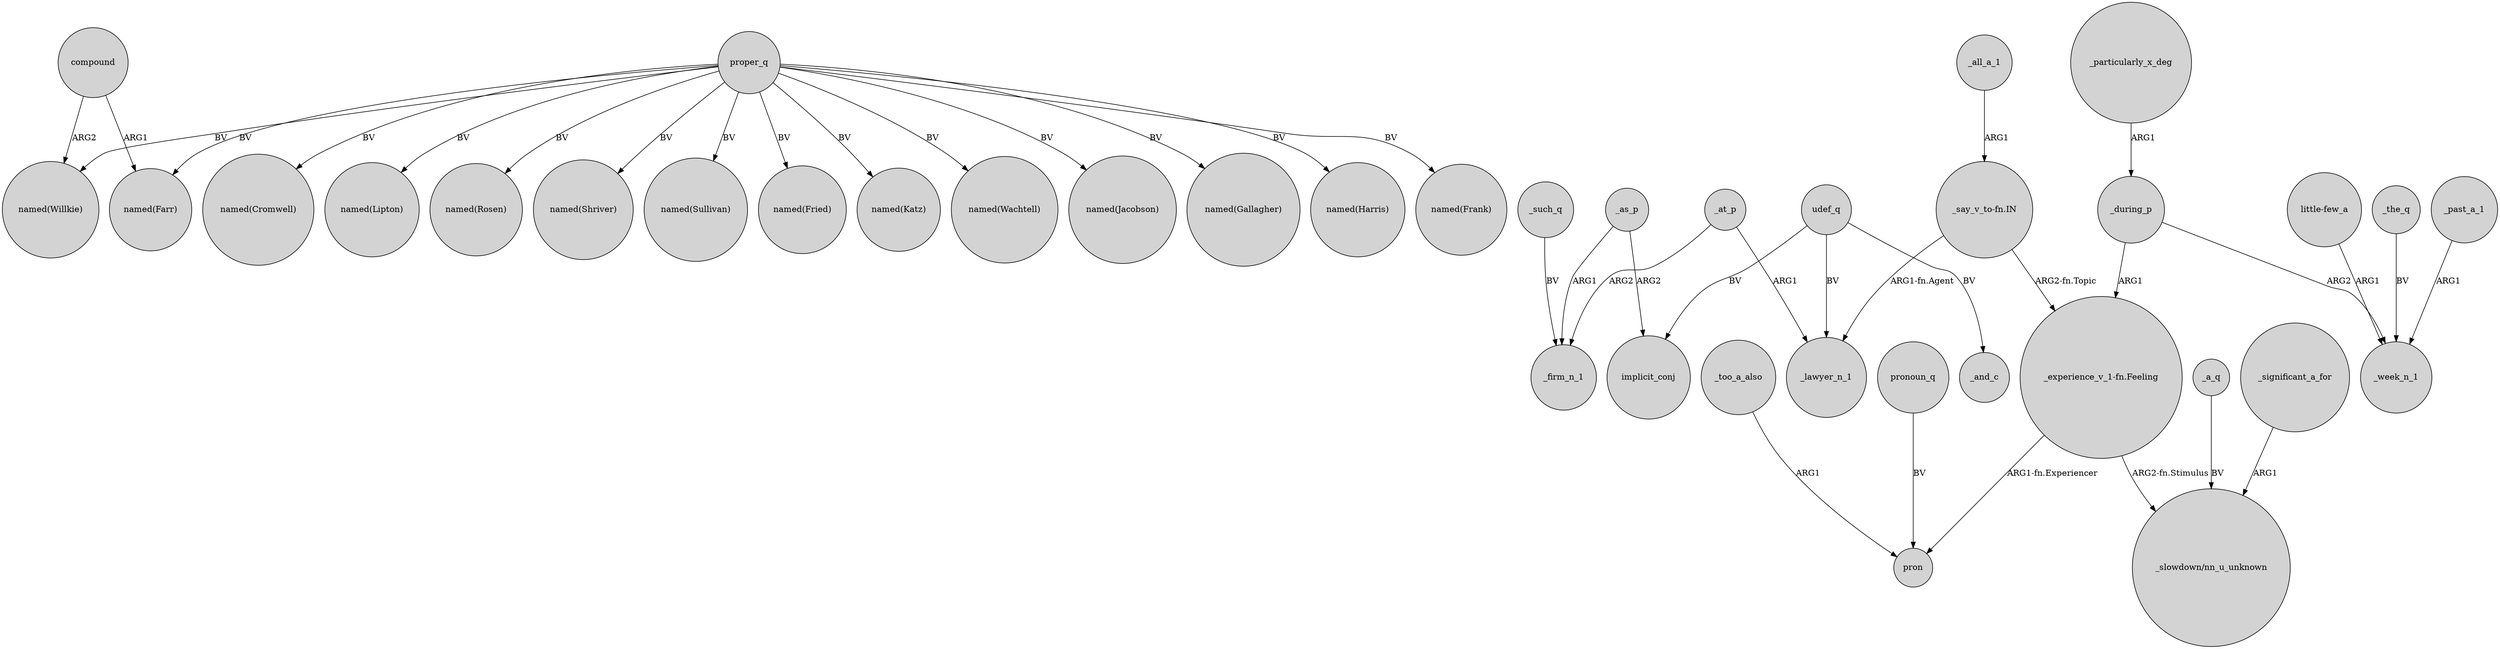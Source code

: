 digraph {
	node [shape=circle style=filled]
	proper_q -> "named(Willkie)" [label=BV]
	_such_q -> _firm_n_1 [label=BV]
	proper_q -> "named(Cromwell)" [label=BV]
	_past_a_1 -> _week_n_1 [label=ARG1]
	"_say_v_to-fn.IN" -> _lawyer_n_1 [label="ARG1-fn.Agent"]
	proper_q -> "named(Lipton)" [label=BV]
	"little-few_a" -> _week_n_1 [label=ARG1]
	compound -> "named(Willkie)" [label=ARG2]
	proper_q -> "named(Rosen)" [label=BV]
	"_say_v_to-fn.IN" -> "_experience_v_1-fn.Feeling" [label="ARG2-fn.Topic"]
	_at_p -> _lawyer_n_1 [label=ARG1]
	udef_q -> implicit_conj [label=BV]
	proper_q -> "named(Shriver)" [label=BV]
	_all_a_1 -> "_say_v_to-fn.IN" [label=ARG1]
	_too_a_also -> pron [label=ARG1]
	compound -> "named(Farr)" [label=ARG1]
	proper_q -> "named(Sullivan)" [label=BV]
	pronoun_q -> pron [label=BV]
	proper_q -> "named(Fried)" [label=BV]
	proper_q -> "named(Katz)" [label=BV]
	proper_q -> "named(Wachtell)" [label=BV]
	proper_q -> "named(Jacobson)" [label=BV]
	_particularly_x_deg -> _during_p [label=ARG1]
	udef_q -> _lawyer_n_1 [label=BV]
	_the_q -> _week_n_1 [label=BV]
	_during_p -> "_experience_v_1-fn.Feeling" [label=ARG1]
	_as_p -> _firm_n_1 [label=ARG1]
	"_experience_v_1-fn.Feeling" -> pron [label="ARG1-fn.Experiencer"]
	proper_q -> "named(Gallagher)" [label=BV]
	_a_q -> "_slowdown/nn_u_unknown" [label=BV]
	proper_q -> "named(Farr)" [label=BV]
	_as_p -> implicit_conj [label=ARG2]
	_significant_a_for -> "_slowdown/nn_u_unknown" [label=ARG1]
	proper_q -> "named(Harris)" [label=BV]
	udef_q -> _and_c [label=BV]
	_during_p -> _week_n_1 [label=ARG2]
	_at_p -> _firm_n_1 [label=ARG2]
	"_experience_v_1-fn.Feeling" -> "_slowdown/nn_u_unknown" [label="ARG2-fn.Stimulus"]
	proper_q -> "named(Frank)" [label=BV]
}
